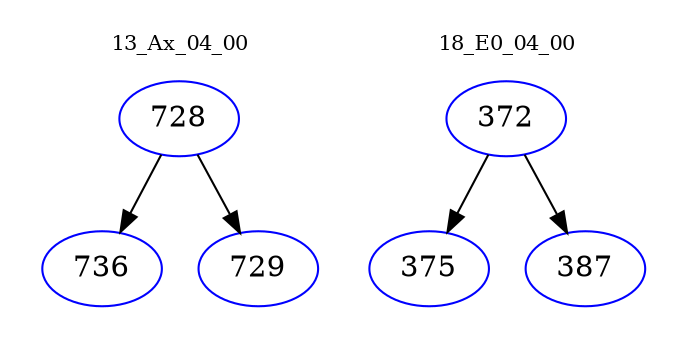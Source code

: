 digraph{
subgraph cluster_0 {
color = white
label = "13_Ax_04_00";
fontsize=10;
T0_728 [label="728", color="blue"]
T0_728 -> T0_736 [color="black"]
T0_736 [label="736", color="blue"]
T0_728 -> T0_729 [color="black"]
T0_729 [label="729", color="blue"]
}
subgraph cluster_1 {
color = white
label = "18_E0_04_00";
fontsize=10;
T1_372 [label="372", color="blue"]
T1_372 -> T1_375 [color="black"]
T1_375 [label="375", color="blue"]
T1_372 -> T1_387 [color="black"]
T1_387 [label="387", color="blue"]
}
}
